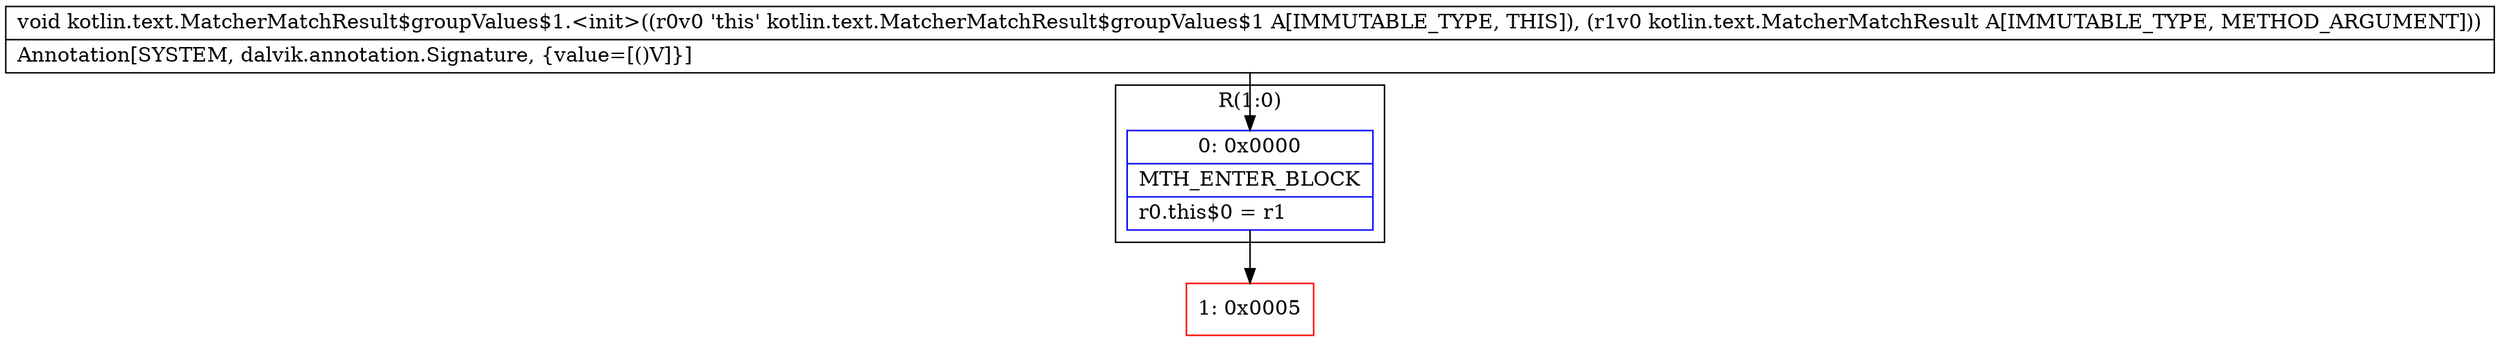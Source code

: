 digraph "CFG forkotlin.text.MatcherMatchResult$groupValues$1.\<init\>(Lkotlin\/text\/MatcherMatchResult;)V" {
subgraph cluster_Region_290094827 {
label = "R(1:0)";
node [shape=record,color=blue];
Node_0 [shape=record,label="{0\:\ 0x0000|MTH_ENTER_BLOCK\l|r0.this$0 = r1\l}"];
}
Node_1 [shape=record,color=red,label="{1\:\ 0x0005}"];
MethodNode[shape=record,label="{void kotlin.text.MatcherMatchResult$groupValues$1.\<init\>((r0v0 'this' kotlin.text.MatcherMatchResult$groupValues$1 A[IMMUTABLE_TYPE, THIS]), (r1v0 kotlin.text.MatcherMatchResult A[IMMUTABLE_TYPE, METHOD_ARGUMENT]))  | Annotation[SYSTEM, dalvik.annotation.Signature, \{value=[()V]\}]\l}"];
MethodNode -> Node_0;
Node_0 -> Node_1;
}

